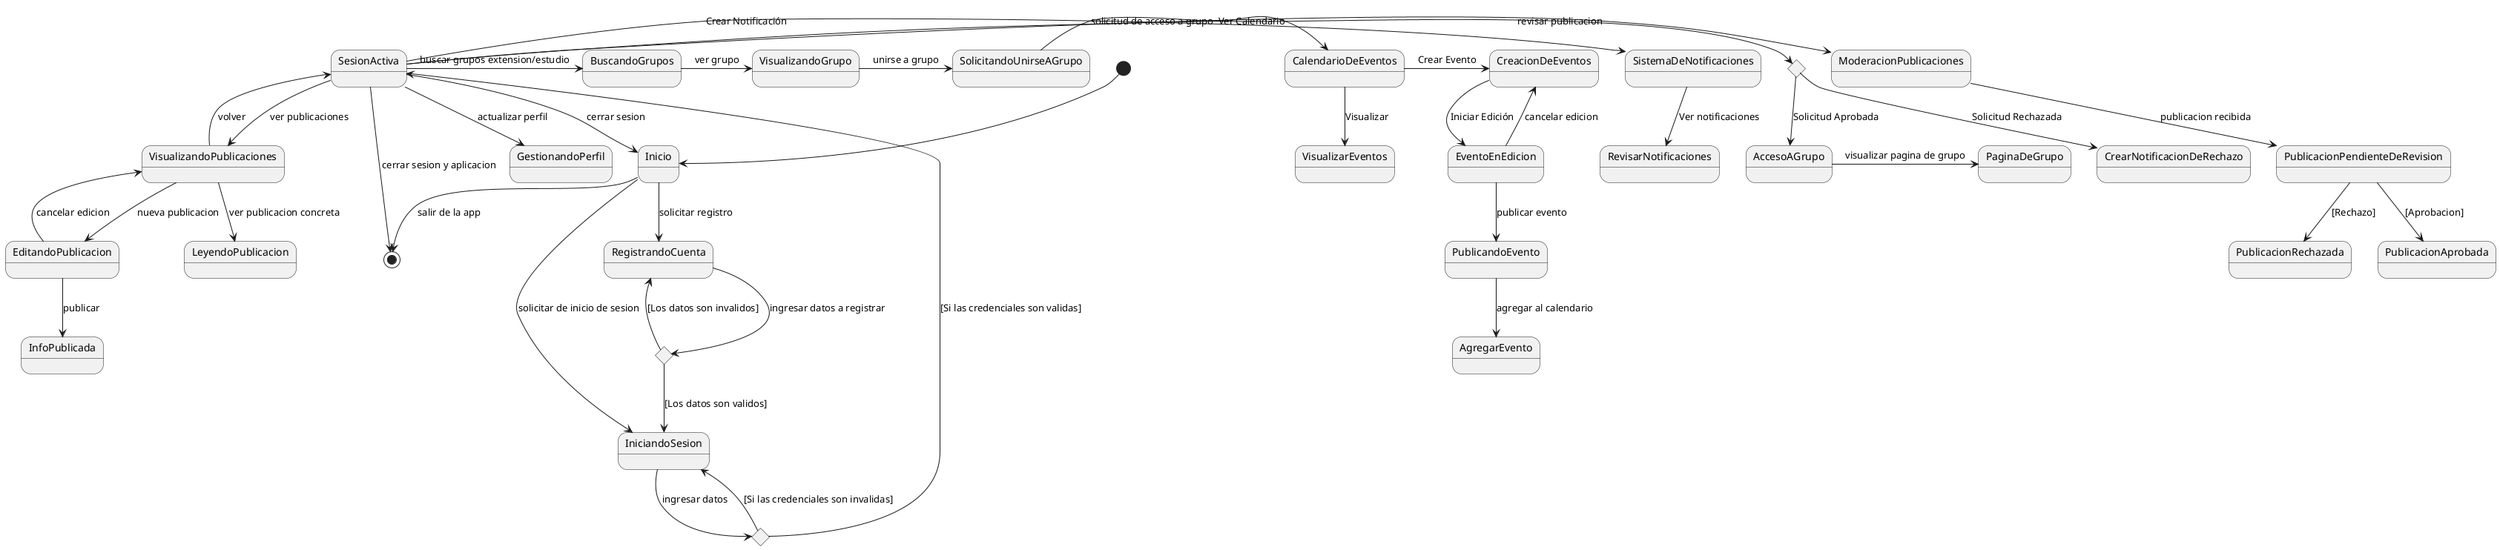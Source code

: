 @startuml Diagrama de estado

[*] --> Inicio
 Inicio--> IniciandoSesion : solicitar de inicio de sesion
 Inicio --> RegistrandoCuenta: solicitar registro

state a <<choice>> 

IniciandoSesion --> a : ingresar datos

a--> SesionActiva : [Si las credenciales son validas]
a--> IniciandoSesion : [Si las credenciales son invalidas]

state b <<choice>>

RegistrandoCuenta --> b : ingresar datos a registrar
 
b--> IniciandoSesion : [Los datos son validos]
b-->RegistrandoCuenta : [Los datos son invalidos]

SesionActiva --> Inicio : cerrar sesion

Inicio --> [*] : salir de la app

SesionActiva --> [*] : cerrar sesion y aplicacion
SesionActiva --> VisualizandoPublicaciones : ver publicaciones
VisualizandoPublicaciones --> SesionActiva : volver
VisualizandoPublicaciones --> EditandoPublicacion : nueva publicacion
EditandoPublicacion --> InfoPublicada : publicar
VisualizandoPublicaciones --> LeyendoPublicacion : ver publicacion concreta
EditandoPublicacion --> VisualizandoPublicaciones : cancelar edicion
SesionActiva --> GestionandoPerfil : actualizar perfil
SesionActiva -> ModeracionPublicaciones: revisar publicacion
ModeracionPublicaciones --> PublicacionPendienteDeRevision: publicacion recibida
PublicacionPendienteDeRevision --> PublicacionAprobada: [Aprobacion]
PublicacionPendienteDeRevision --> PublicacionRechazada: [Rechazo]
SesionActiva -> BuscandoGrupos : buscar grupos extension/estudio
BuscandoGrupos -> VisualizandoGrupo : ver grupo
VisualizandoGrupo -> SolicitandoUnirseAGrupo : unirse a grupo

state c <<choice>>

SolicitandoUnirseAGrupo -> c : solicitud de acceso a grupo
c --> AccesoAGrupo : Solicitud Aprobada
c --> CrearNotificacionDeRechazo : Solicitud Rechazada
AccesoAGrupo -> PaginaDeGrupo : visualizar pagina de grupo

SesionActiva -> SistemaDeNotificaciones: Crear Notificación
SistemaDeNotificaciones --> RevisarNotificaciones: Ver notificaciones


SesionActiva -> CalendarioDeEventos: Ver Calendario

CalendarioDeEventos --> VisualizarEventos: Visualizar
'CalendarioDeEventos -> AgregarEvento : Agregar al Calendario
CalendarioDeEventos -> CreacionDeEventos : Crear Evento 
CreacionDeEventos --> EventoEnEdicion: Iniciar Edición
EventoEnEdicion --> PublicandoEvento: publicar evento
EventoEnEdicion --> CreacionDeEventos: cancelar edicion
PublicandoEvento --> AgregarEvento : agregar al calendario

@enduml